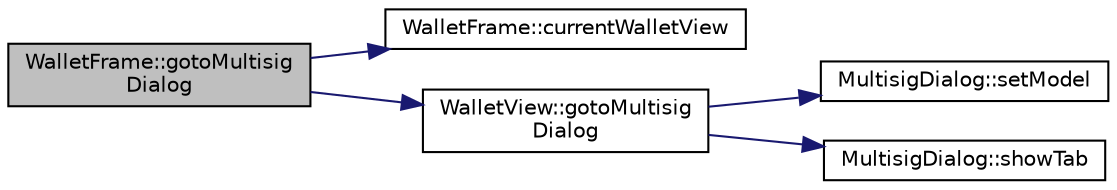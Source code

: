 digraph "WalletFrame::gotoMultisigDialog"
{
  edge [fontname="Helvetica",fontsize="10",labelfontname="Helvetica",labelfontsize="10"];
  node [fontname="Helvetica",fontsize="10",shape=record];
  rankdir="LR";
  Node282 [label="WalletFrame::gotoMultisig\lDialog",height=0.2,width=0.4,color="black", fillcolor="grey75", style="filled", fontcolor="black"];
  Node282 -> Node283 [color="midnightblue",fontsize="10",style="solid",fontname="Helvetica"];
  Node283 [label="WalletFrame::currentWalletView",height=0.2,width=0.4,color="black", fillcolor="white", style="filled",URL="$class_wallet_frame.html#a026798332d142b693e4f1820185d3f1c"];
  Node282 -> Node284 [color="midnightblue",fontsize="10",style="solid",fontname="Helvetica"];
  Node284 [label="WalletView::gotoMultisig\lDialog",height=0.2,width=0.4,color="black", fillcolor="white", style="filled",URL="$class_wallet_view.html#a73b3738ee4714ac1f461bfa84a249ab9",tooltip="Show a multisig tab. "];
  Node284 -> Node285 [color="midnightblue",fontsize="10",style="solid",fontname="Helvetica"];
  Node285 [label="MultisigDialog::setModel",height=0.2,width=0.4,color="black", fillcolor="white", style="filled",URL="$class_multisig_dialog.html#ae2709a2ffd629acafa4c90811402c64a"];
  Node284 -> Node286 [color="midnightblue",fontsize="10",style="solid",fontname="Helvetica"];
  Node286 [label="MultisigDialog::showTab",height=0.2,width=0.4,color="black", fillcolor="white", style="filled",URL="$class_multisig_dialog.html#a2fc79dce0675edaa3e25caf8969a77b5"];
}
